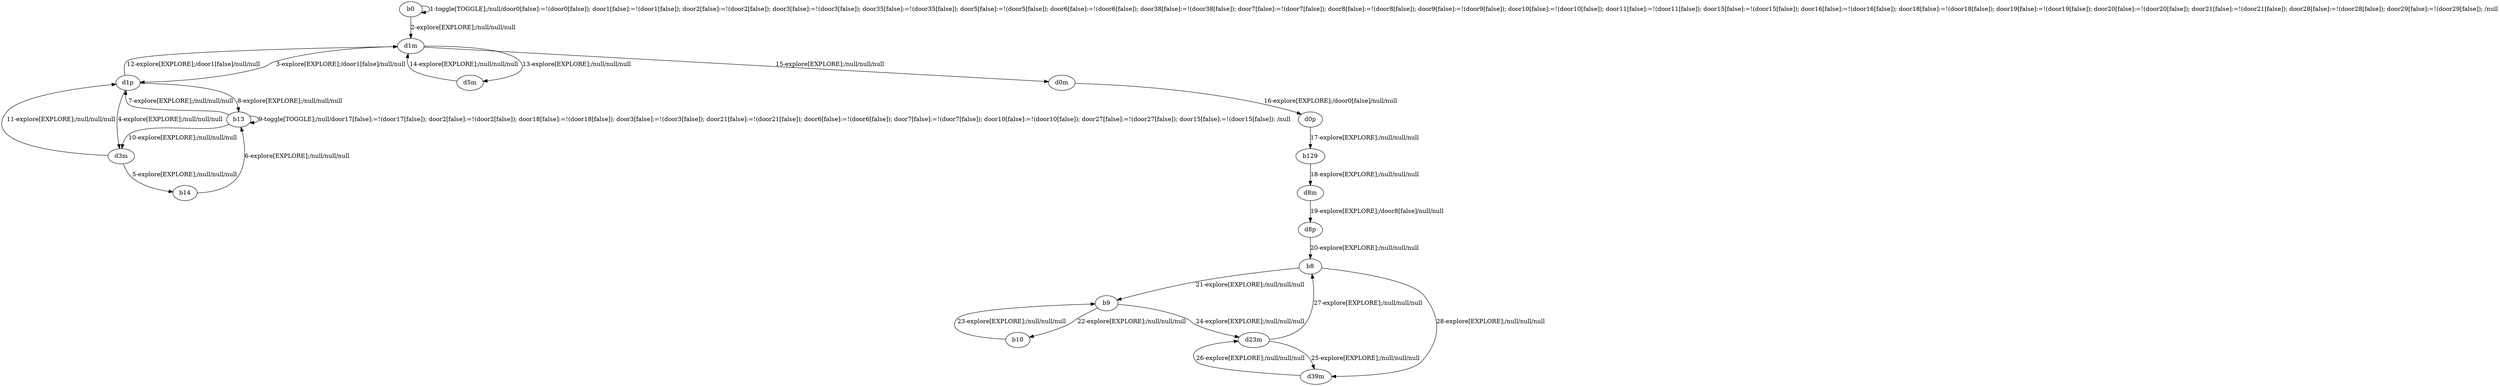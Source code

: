 # Total number of goals covered by this test: 1
# b8 --> d39m

digraph g {
"b0" -> "b0" [label = "1-toggle[TOGGLE];/null/door0[false]:=!(door0[false]); door1[false]:=!(door1[false]); door2[false]:=!(door2[false]); door3[false]:=!(door3[false]); door35[false]:=!(door35[false]); door5[false]:=!(door5[false]); door6[false]:=!(door6[false]); door38[false]:=!(door38[false]); door7[false]:=!(door7[false]); door8[false]:=!(door8[false]); door9[false]:=!(door9[false]); door10[false]:=!(door10[false]); door11[false]:=!(door11[false]); door15[false]:=!(door15[false]); door16[false]:=!(door16[false]); door18[false]:=!(door18[false]); door19[false]:=!(door19[false]); door20[false]:=!(door20[false]); door21[false]:=!(door21[false]); door28[false]:=!(door28[false]); door29[false]:=!(door29[false]); /null"];
"b0" -> "d1m" [label = "2-explore[EXPLORE];/null/null/null"];
"d1m" -> "d1p" [label = "3-explore[EXPLORE];/door1[false]/null/null"];
"d1p" -> "d3m" [label = "4-explore[EXPLORE];/null/null/null"];
"d3m" -> "b14" [label = "5-explore[EXPLORE];/null/null/null"];
"b14" -> "b13" [label = "6-explore[EXPLORE];/null/null/null"];
"b13" -> "d1p" [label = "7-explore[EXPLORE];/null/null/null"];
"d1p" -> "b13" [label = "8-explore[EXPLORE];/null/null/null"];
"b13" -> "b13" [label = "9-toggle[TOGGLE];/null/door17[false]:=!(door17[false]); door2[false]:=!(door2[false]); door18[false]:=!(door18[false]); door3[false]:=!(door3[false]); door21[false]:=!(door21[false]); door6[false]:=!(door6[false]); door7[false]:=!(door7[false]); door10[false]:=!(door10[false]); door27[false]:=!(door27[false]); door15[false]:=!(door15[false]); /null"];
"b13" -> "d3m" [label = "10-explore[EXPLORE];/null/null/null"];
"d3m" -> "d1p" [label = "11-explore[EXPLORE];/null/null/null"];
"d1p" -> "d1m" [label = "12-explore[EXPLORE];/door1[false]/null/null"];
"d1m" -> "d5m" [label = "13-explore[EXPLORE];/null/null/null"];
"d5m" -> "d1m" [label = "14-explore[EXPLORE];/null/null/null"];
"d1m" -> "d0m" [label = "15-explore[EXPLORE];/null/null/null"];
"d0m" -> "d0p" [label = "16-explore[EXPLORE];/door0[false]/null/null"];
"d0p" -> "b129" [label = "17-explore[EXPLORE];/null/null/null"];
"b129" -> "d8m" [label = "18-explore[EXPLORE];/null/null/null"];
"d8m" -> "d8p" [label = "19-explore[EXPLORE];/door8[false]/null/null"];
"d8p" -> "b8" [label = "20-explore[EXPLORE];/null/null/null"];
"b8" -> "b9" [label = "21-explore[EXPLORE];/null/null/null"];
"b9" -> "b10" [label = "22-explore[EXPLORE];/null/null/null"];
"b10" -> "b9" [label = "23-explore[EXPLORE];/null/null/null"];
"b9" -> "d23m" [label = "24-explore[EXPLORE];/null/null/null"];
"d23m" -> "d39m" [label = "25-explore[EXPLORE];/null/null/null"];
"d39m" -> "d23m" [label = "26-explore[EXPLORE];/null/null/null"];
"d23m" -> "b8" [label = "27-explore[EXPLORE];/null/null/null"];
"b8" -> "d39m" [label = "28-explore[EXPLORE];/null/null/null"];
}